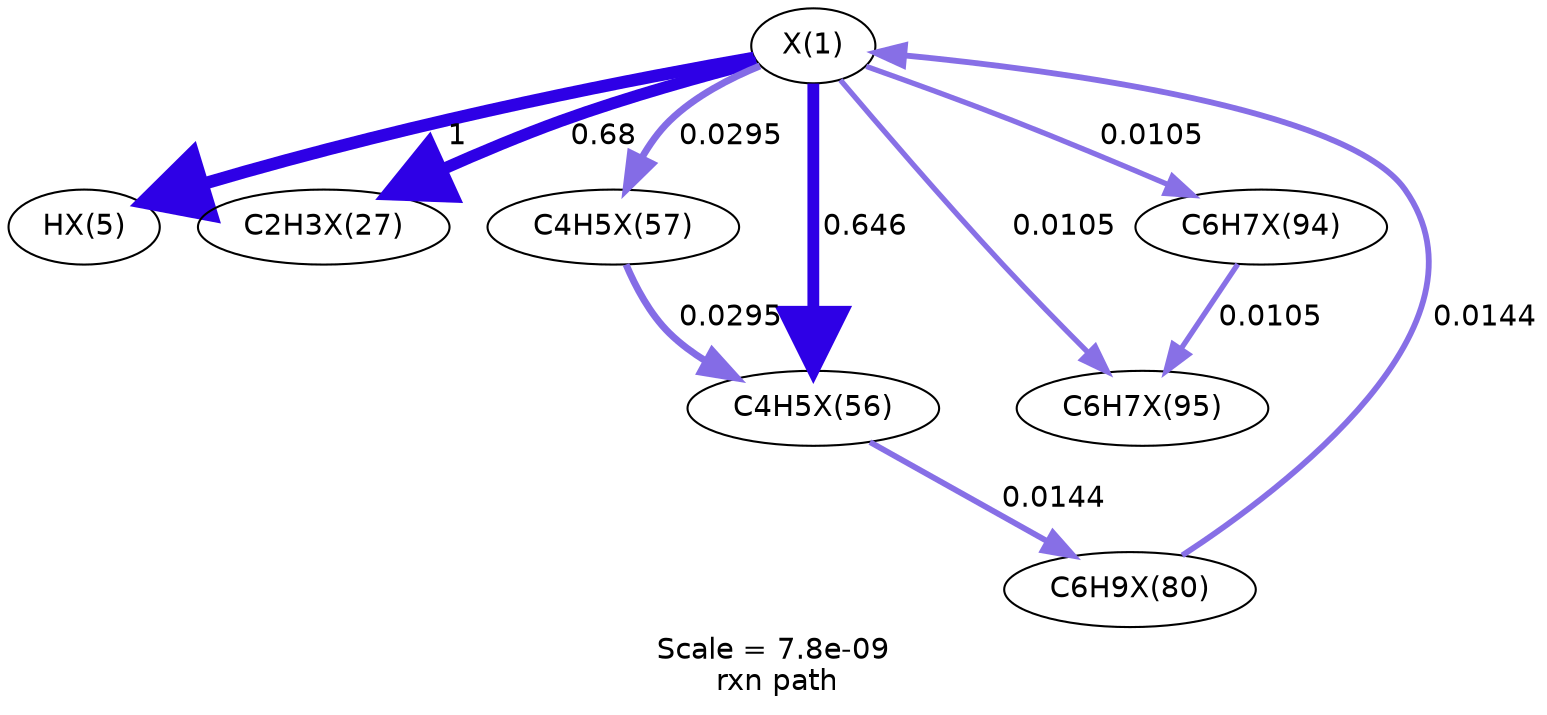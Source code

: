 digraph reaction_paths {
center=1;
s49 -> s50[fontname="Helvetica", style="setlinewidth(6)", arrowsize=3, color="0.7, 1.5, 0.9"
, label=" 1"];
s49 -> s51[fontname="Helvetica", style="setlinewidth(5.71)", arrowsize=2.85, color="0.7, 1.18, 0.9"
, label=" 0.68"];
s49 -> s63[fontname="Helvetica", style="setlinewidth(3.34)", arrowsize=1.67, color="0.7, 0.53, 0.9"
, label=" 0.0295"];
s49 -> s62[fontname="Helvetica", style="setlinewidth(5.67)", arrowsize=2.83, color="0.7, 1.15, 0.9"
, label=" 0.646"];
s49 -> s73[fontname="Helvetica", style="setlinewidth(2.56)", arrowsize=1.28, color="0.7, 0.511, 0.9"
, label=" 0.0105"];
s49 -> s72[fontname="Helvetica", style="setlinewidth(2.56)", arrowsize=1.28, color="0.7, 0.511, 0.9"
, label=" 0.0105"];
s69 -> s49[fontname="Helvetica", style="setlinewidth(2.8)", arrowsize=1.4, color="0.7, 0.514, 0.9"
, label=" 0.0144"];
s63 -> s62[fontname="Helvetica", style="setlinewidth(3.34)", arrowsize=1.67, color="0.7, 0.529, 0.9"
, label=" 0.0295"];
s62 -> s69[fontname="Helvetica", style="setlinewidth(2.8)", arrowsize=1.4, color="0.7, 0.514, 0.9"
, label=" 0.0144"];
s72 -> s73[fontname="Helvetica", style="setlinewidth(2.56)", arrowsize=1.28, color="0.7, 0.511, 0.9"
, label=" 0.0105"];
s49 [ fontname="Helvetica", label="X(1)"];
s50 [ fontname="Helvetica", label="HX(5)"];
s51 [ fontname="Helvetica", label="C2H3X(27)"];
s62 [ fontname="Helvetica", label="C4H5X(56)"];
s63 [ fontname="Helvetica", label="C4H5X(57)"];
s69 [ fontname="Helvetica", label="C6H9X(80)"];
s72 [ fontname="Helvetica", label="C6H7X(94)"];
s73 [ fontname="Helvetica", label="C6H7X(95)"];
 label = "Scale = 7.8e-09\l rxn path";
 fontname = "Helvetica";
}
